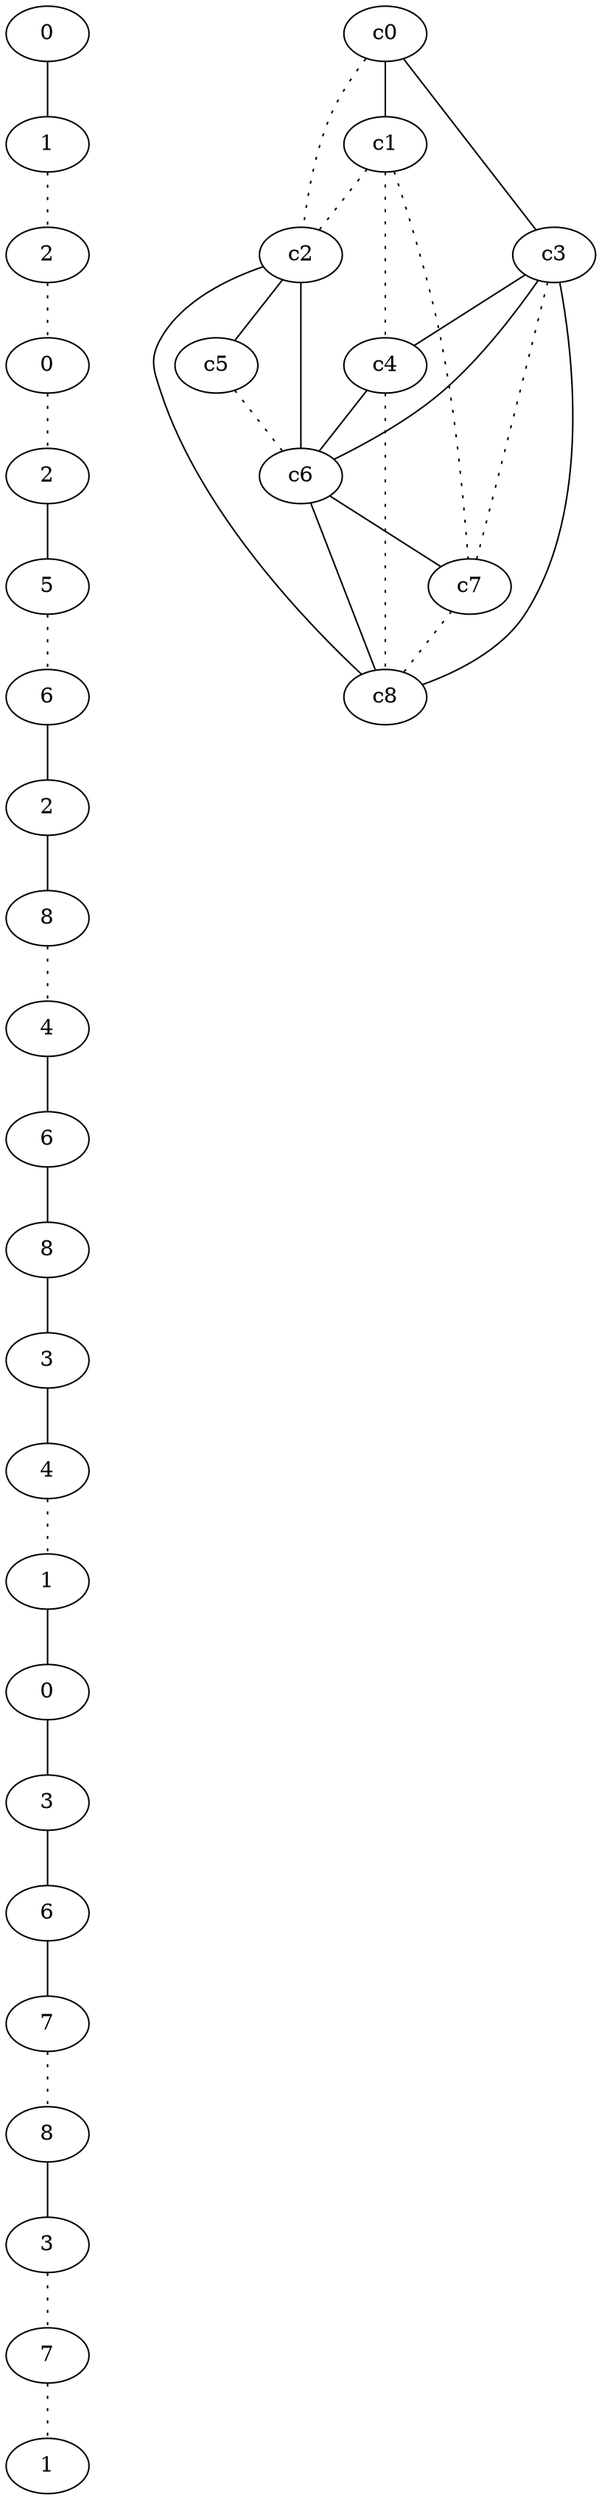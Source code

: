 graph {
a0[label=0];
a1[label=1];
a2[label=2];
a3[label=0];
a4[label=2];
a5[label=5];
a6[label=6];
a7[label=2];
a8[label=8];
a9[label=4];
a10[label=6];
a11[label=8];
a12[label=3];
a13[label=4];
a14[label=1];
a15[label=0];
a16[label=3];
a17[label=6];
a18[label=7];
a19[label=8];
a20[label=3];
a21[label=7];
a22[label=1];
a0 -- a1;
a1 -- a2 [style=dotted];
a2 -- a3 [style=dotted];
a3 -- a4 [style=dotted];
a4 -- a5;
a5 -- a6 [style=dotted];
a6 -- a7;
a7 -- a8;
a8 -- a9 [style=dotted];
a9 -- a10;
a10 -- a11;
a11 -- a12;
a12 -- a13;
a13 -- a14 [style=dotted];
a14 -- a15;
a15 -- a16;
a16 -- a17;
a17 -- a18;
a18 -- a19 [style=dotted];
a19 -- a20;
a20 -- a21 [style=dotted];
a21 -- a22 [style=dotted];
c0 -- c1;
c0 -- c2 [style=dotted];
c0 -- c3;
c1 -- c2 [style=dotted];
c1 -- c4 [style=dotted];
c1 -- c7 [style=dotted];
c2 -- c5;
c2 -- c6;
c2 -- c8;
c3 -- c4;
c3 -- c6;
c3 -- c7 [style=dotted];
c3 -- c8;
c4 -- c6;
c4 -- c8 [style=dotted];
c5 -- c6 [style=dotted];
c6 -- c7;
c6 -- c8;
c7 -- c8 [style=dotted];
}
